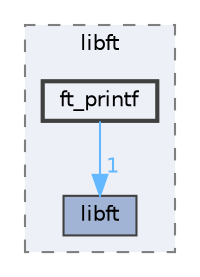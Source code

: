 digraph "lib/libft/ft_printf"
{
 // LATEX_PDF_SIZE
  bgcolor="transparent";
  edge [fontname=Helvetica,fontsize=10,labelfontname=Helvetica,labelfontsize=10];
  node [fontname=Helvetica,fontsize=10,shape=box,height=0.2,width=0.4];
  compound=true
  subgraph clusterdir_c9da52723279fdd7d12e00356892e9e5 {
    graph [ bgcolor="#edf0f7", pencolor="grey50", label="libft", fontname=Helvetica,fontsize=10 style="filled,dashed", URL="dir_c9da52723279fdd7d12e00356892e9e5.html",tooltip=""]
  dir_968d47ffe627ddfc7390d54010d88b48 [label="libft", fillcolor="#a2b4d6", color="grey25", style="filled", URL="dir_968d47ffe627ddfc7390d54010d88b48.html",tooltip=""];
  dir_a821af3dff78fed06d6d96cbaddfbd64 [label="ft_printf", fillcolor="#edf0f7", color="grey25", style="filled,bold", URL="dir_a821af3dff78fed06d6d96cbaddfbd64.html",tooltip=""];
  }
  dir_a821af3dff78fed06d6d96cbaddfbd64->dir_968d47ffe627ddfc7390d54010d88b48 [headlabel="1", labeldistance=1.5 headhref="dir_000001_000006.html" href="dir_000001_000006.html" color="steelblue1" fontcolor="steelblue1"];
}
